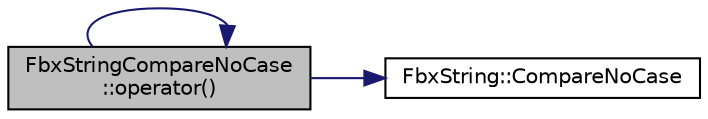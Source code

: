 digraph "FbxStringCompareNoCase::operator()"
{
  edge [fontname="Helvetica",fontsize="10",labelfontname="Helvetica",labelfontsize="10"];
  node [fontname="Helvetica",fontsize="10",shape=record];
  rankdir="LR";
  Node0 [label="FbxStringCompareNoCase\l::operator()",height=0.2,width=0.4,color="black", fillcolor="grey75", style="filled", fontcolor="black"];
  Node0 -> Node0 [color="midnightblue",fontsize="10",style="solid"];
  Node0 -> Node1 [color="midnightblue",fontsize="10",style="solid"];
  Node1 [label="FbxString::CompareNoCase",height=0.2,width=0.4,color="black", fillcolor="white", style="filled",URL="$class_fbx_string.html#a8c7068a46cd93a53b982a97026cde255"];
}
